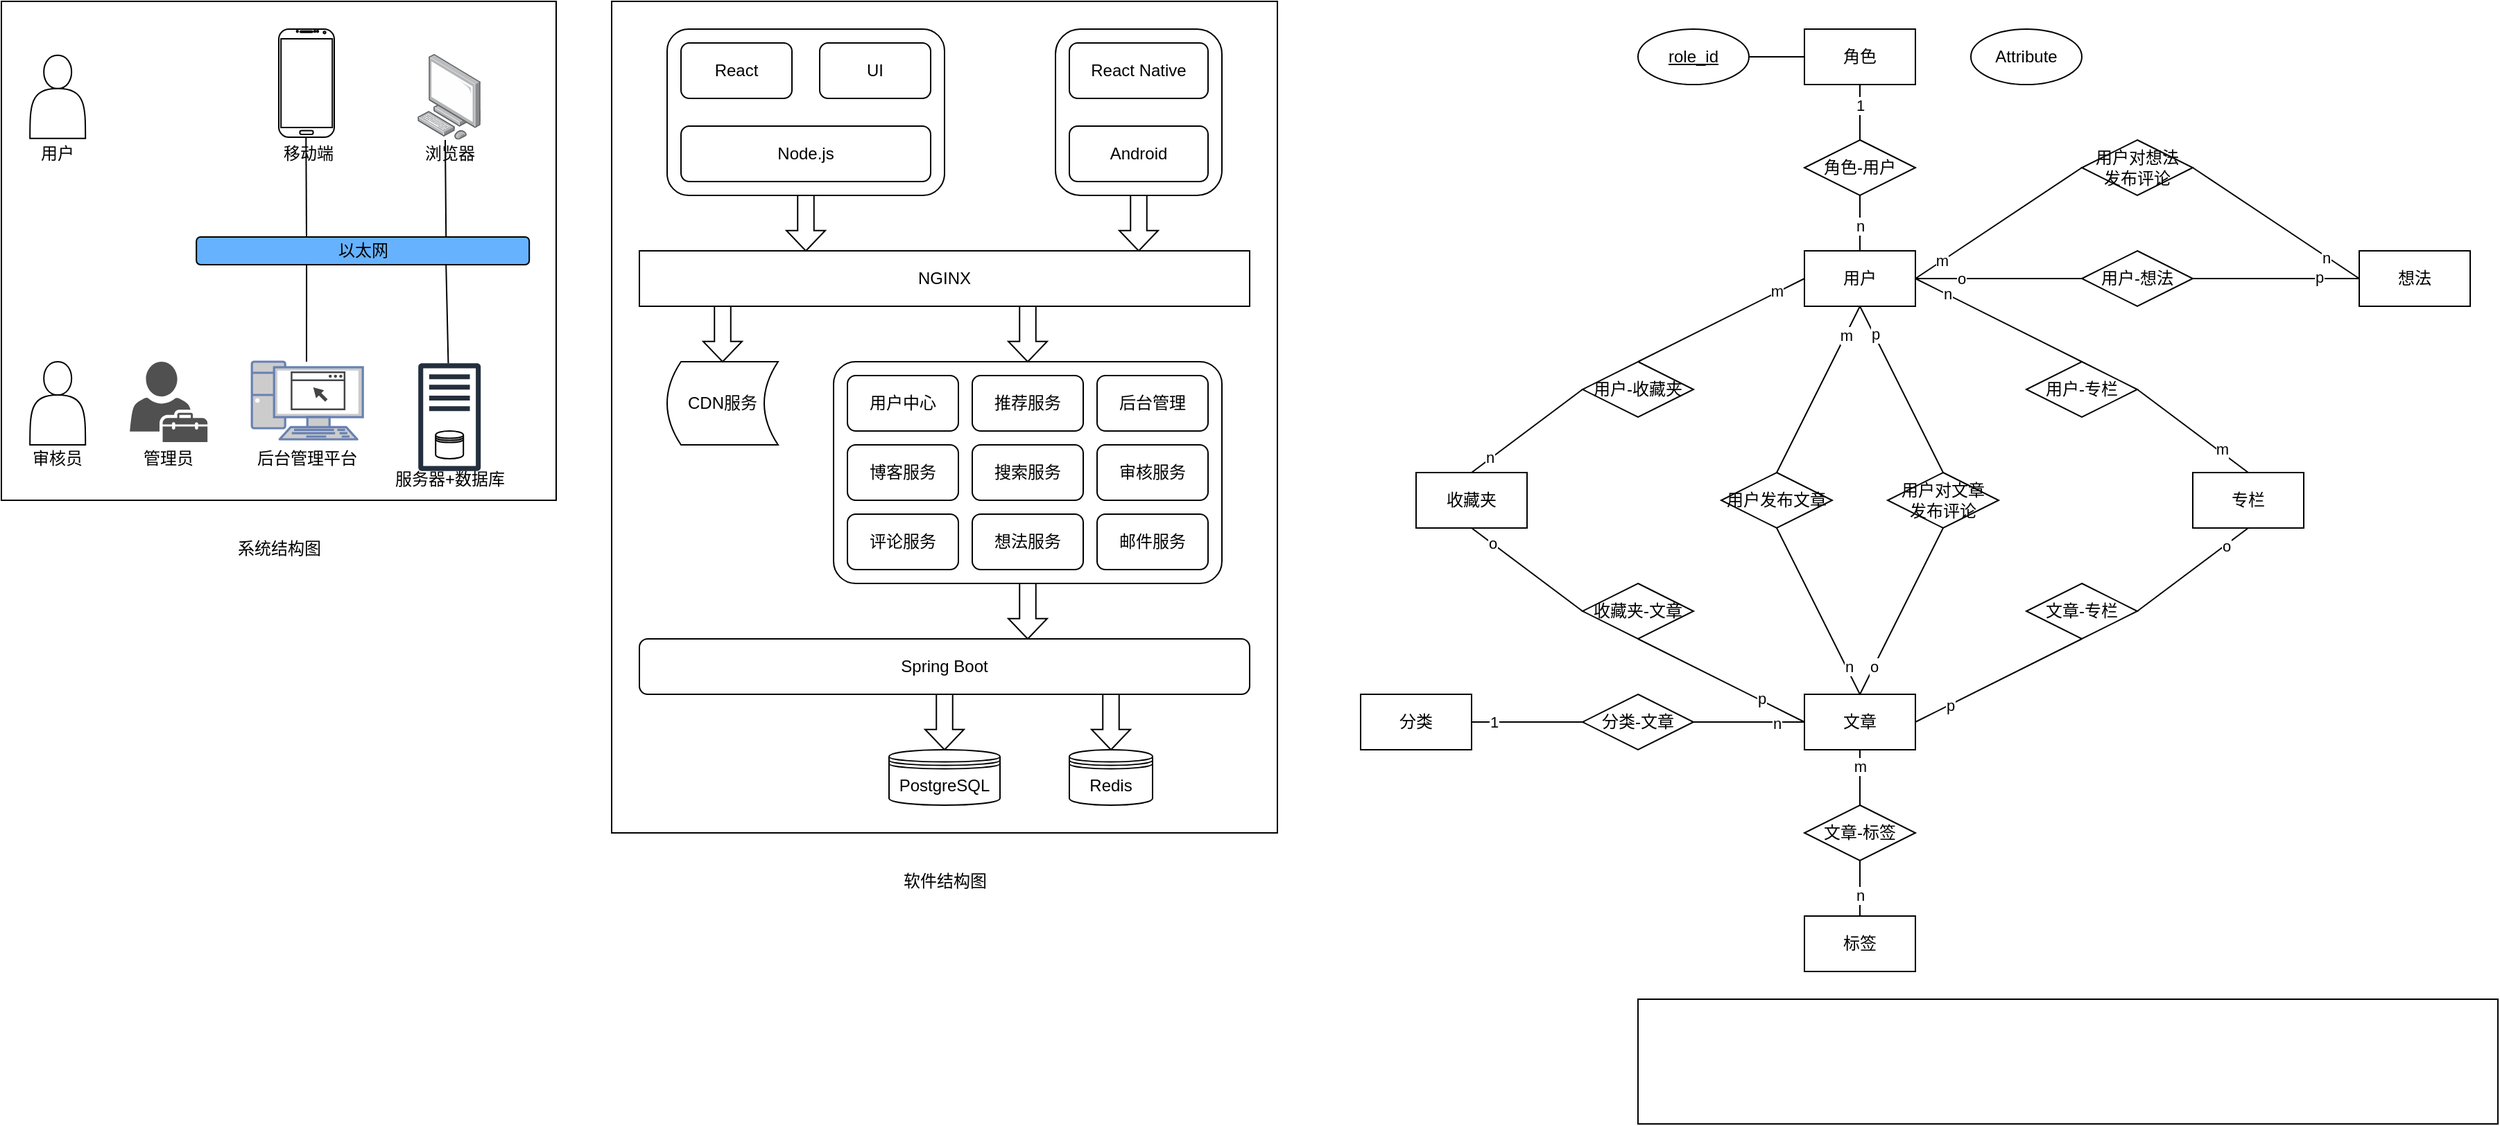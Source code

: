 <mxfile>
    <diagram id="JPK3xSyJdkqqFuRVdxUF" name="第 1 页">
        <mxGraphModel dx="2498" dy="1413" grid="1" gridSize="10" guides="1" tooltips="1" connect="1" arrows="1" fold="1" page="1" pageScale="1" pageWidth="2336" pageHeight="1654" math="0" shadow="0">
            <root>
                <mxCell id="0"/>
                <mxCell id="1" parent="0"/>
                <mxCell id="Ec7yxgRwWFOYjF2zc8Ci-130" value="" style="rounded=0;whiteSpace=wrap;html=1;" parent="1" vertex="1">
                    <mxGeometry x="1200" y="740" width="620" height="90" as="geometry"/>
                </mxCell>
                <mxCell id="5HUroehQx0A5oTwBQXGu-70" value="" style="rounded=0;whiteSpace=wrap;html=1;fillColor=#FFFFFF;" parent="1" vertex="1">
                    <mxGeometry x="460" y="20" width="480" height="600" as="geometry"/>
                </mxCell>
                <mxCell id="5HUroehQx0A5oTwBQXGu-59" value="" style="rounded=1;whiteSpace=wrap;html=1;fillColor=#FFFFFF;arcSize=13;" parent="1" vertex="1">
                    <mxGeometry x="500" y="40" width="200" height="120" as="geometry"/>
                </mxCell>
                <mxCell id="5HUroehQx0A5oTwBQXGu-58" value="" style="rounded=1;whiteSpace=wrap;html=1;fillColor=#FFFFFF;" parent="1" vertex="1">
                    <mxGeometry x="780" y="40" width="120" height="120" as="geometry"/>
                </mxCell>
                <mxCell id="5HUroehQx0A5oTwBQXGu-50" value="" style="rounded=1;whiteSpace=wrap;html=1;arcSize=10;" parent="1" vertex="1">
                    <mxGeometry x="620" y="280" width="280" height="160" as="geometry"/>
                </mxCell>
                <mxCell id="-D6vZ_c1LeDEMA8SyyxT-34" value="" style="rounded=0;whiteSpace=wrap;html=1;strokeColor=#000000;fillColor=#FFFFFF;" parent="1" vertex="1">
                    <mxGeometry x="20" y="20" width="400" height="360" as="geometry"/>
                </mxCell>
                <mxCell id="-D6vZ_c1LeDEMA8SyyxT-2" value="" style="shape=actor;whiteSpace=wrap;html=1;" parent="1" vertex="1">
                    <mxGeometry x="40.6" y="58.9" width="40" height="60" as="geometry"/>
                </mxCell>
                <mxCell id="-D6vZ_c1LeDEMA8SyyxT-12" value="" style="verticalLabelPosition=bottom;verticalAlign=top;html=1;shadow=0;dashed=0;strokeWidth=1;shape=mxgraph.android.phone2;strokeColor=#000000;aspect=fixed;" parent="1" vertex="1">
                    <mxGeometry x="220" y="40" width="40" height="78" as="geometry"/>
                </mxCell>
                <mxCell id="-D6vZ_c1LeDEMA8SyyxT-16" value="" style="group;aspect=fixed;" parent="1" vertex="1" connectable="0">
                    <mxGeometry x="200.6" y="280" width="80" height="55.99" as="geometry"/>
                </mxCell>
                <mxCell id="-D6vZ_c1LeDEMA8SyyxT-15" value="" style="fontColor=#0066CC;verticalAlign=top;verticalLabelPosition=bottom;labelPosition=center;align=center;html=1;outlineConnect=0;fillColor=#CCCCCC;strokeColor=#6881B3;gradientColor=none;gradientDirection=north;strokeWidth=2;shape=mxgraph.networks.pc;aspect=fixed;" parent="-D6vZ_c1LeDEMA8SyyxT-16" vertex="1">
                    <mxGeometry width="79.995" height="55.99" as="geometry"/>
                </mxCell>
                <mxCell id="-D6vZ_c1LeDEMA8SyyxT-14" value="" style="sketch=0;pointerEvents=1;shadow=0;dashed=0;html=1;strokeColor=none;fillColor=#434445;aspect=fixed;labelPosition=center;verticalLabelPosition=bottom;verticalAlign=top;align=center;outlineConnect=0;shape=mxgraph.vvd.web_browser;" parent="-D6vZ_c1LeDEMA8SyyxT-16" vertex="1">
                    <mxGeometry x="27.997" y="6.999" width="39.438" height="27.995" as="geometry"/>
                </mxCell>
                <mxCell id="-D6vZ_c1LeDEMA8SyyxT-17" value="" style="points=[];aspect=fixed;html=1;align=center;shadow=0;dashed=0;image;image=img/lib/allied_telesis/computer_and_terminals/Personal_Computer.svg;" parent="1" vertex="1">
                    <mxGeometry x="320" y="58" width="45.6" height="61.8" as="geometry"/>
                </mxCell>
                <mxCell id="-D6vZ_c1LeDEMA8SyyxT-18" value="以太网" style="rounded=1;whiteSpace=wrap;html=1;fillColor=#66B2FF;" parent="1" vertex="1">
                    <mxGeometry x="160.6" y="190" width="240" height="20" as="geometry"/>
                </mxCell>
                <mxCell id="-D6vZ_c1LeDEMA8SyyxT-19" value="" style="shape=actor;whiteSpace=wrap;html=1;" parent="1" vertex="1">
                    <mxGeometry x="40.6" y="280" width="40" height="60" as="geometry"/>
                </mxCell>
                <mxCell id="-D6vZ_c1LeDEMA8SyyxT-20" value="" style="sketch=0;pointerEvents=1;shadow=0;dashed=0;html=1;strokeColor=none;fillColor=#505050;labelPosition=center;verticalLabelPosition=bottom;verticalAlign=top;outlineConnect=0;align=center;shape=mxgraph.office.users.tenant_admin;" parent="1" vertex="1">
                    <mxGeometry x="112.6" y="280" width="56" height="58" as="geometry"/>
                </mxCell>
                <mxCell id="-D6vZ_c1LeDEMA8SyyxT-21" value="" style="group" parent="1" vertex="1" connectable="0">
                    <mxGeometry x="320.6" y="280" width="45" height="80" as="geometry"/>
                </mxCell>
                <mxCell id="-D6vZ_c1LeDEMA8SyyxT-10" value="" style="sketch=0;outlineConnect=0;fontColor=#232F3E;gradientColor=none;fillColor=#232F3D;strokeColor=none;dashed=0;verticalLabelPosition=bottom;verticalAlign=top;align=center;html=1;fontSize=12;fontStyle=0;pointerEvents=1;shape=mxgraph.aws4.traditional_server;" parent="-D6vZ_c1LeDEMA8SyyxT-21" vertex="1">
                    <mxGeometry width="45" height="80" as="geometry"/>
                </mxCell>
                <mxCell id="-D6vZ_c1LeDEMA8SyyxT-11" value="" style="shape=datastore;whiteSpace=wrap;html=1;" parent="-D6vZ_c1LeDEMA8SyyxT-21" vertex="1">
                    <mxGeometry x="12.5" y="50" width="20" height="20" as="geometry"/>
                </mxCell>
                <mxCell id="-D6vZ_c1LeDEMA8SyyxT-23" value="" style="endArrow=none;html=1;rounded=0;entryX=0.491;entryY=0.997;entryDx=0;entryDy=0;entryPerimeter=0;" parent="1" target="-D6vZ_c1LeDEMA8SyyxT-12" edge="1">
                    <mxGeometry width="50" height="50" relative="1" as="geometry">
                        <mxPoint x="240" y="190" as="sourcePoint"/>
                        <mxPoint x="280" y="150" as="targetPoint"/>
                    </mxGeometry>
                </mxCell>
                <mxCell id="-D6vZ_c1LeDEMA8SyyxT-24" value="" style="endArrow=none;html=1;rounded=0;entryX=0.75;entryY=0;entryDx=0;entryDy=0;" parent="1" target="-D6vZ_c1LeDEMA8SyyxT-18" edge="1">
                    <mxGeometry width="50" height="50" relative="1" as="geometry">
                        <mxPoint x="340" y="120" as="sourcePoint"/>
                        <mxPoint x="340" y="130" as="targetPoint"/>
                    </mxGeometry>
                </mxCell>
                <mxCell id="-D6vZ_c1LeDEMA8SyyxT-25" value="" style="endArrow=none;html=1;rounded=0;entryX=0.75;entryY=1;entryDx=0;entryDy=0;" parent="1" source="-D6vZ_c1LeDEMA8SyyxT-10" target="-D6vZ_c1LeDEMA8SyyxT-18" edge="1">
                    <mxGeometry width="50" height="50" relative="1" as="geometry">
                        <mxPoint x="310" y="290" as="sourcePoint"/>
                        <mxPoint x="360" y="240" as="targetPoint"/>
                    </mxGeometry>
                </mxCell>
                <mxCell id="-D6vZ_c1LeDEMA8SyyxT-26" value="" style="endArrow=none;html=1;rounded=0;entryX=0.331;entryY=1.005;entryDx=0;entryDy=0;entryPerimeter=0;" parent="1" target="-D6vZ_c1LeDEMA8SyyxT-18" edge="1">
                    <mxGeometry width="50" height="50" relative="1" as="geometry">
                        <mxPoint x="240" y="280" as="sourcePoint"/>
                        <mxPoint x="290" y="220" as="targetPoint"/>
                    </mxGeometry>
                </mxCell>
                <mxCell id="-D6vZ_c1LeDEMA8SyyxT-27" value="用户" style="text;html=1;align=center;verticalAlign=middle;resizable=0;points=[];autosize=1;strokeColor=none;fillColor=none;" parent="1" vertex="1">
                    <mxGeometry x="35" y="115" width="50" height="30" as="geometry"/>
                </mxCell>
                <mxCell id="-D6vZ_c1LeDEMA8SyyxT-28" value="移动端" style="text;html=1;align=center;verticalAlign=middle;resizable=0;points=[];autosize=1;strokeColor=none;fillColor=none;" parent="1" vertex="1">
                    <mxGeometry x="210.6" y="115" width="60" height="30" as="geometry"/>
                </mxCell>
                <mxCell id="-D6vZ_c1LeDEMA8SyyxT-29" value="浏览器" style="text;html=1;align=center;verticalAlign=middle;resizable=0;points=[];autosize=1;strokeColor=none;fillColor=none;" parent="1" vertex="1">
                    <mxGeometry x="312.8" y="115" width="60" height="30" as="geometry"/>
                </mxCell>
                <mxCell id="-D6vZ_c1LeDEMA8SyyxT-30" value="审核员" style="text;html=1;align=center;verticalAlign=middle;resizable=0;points=[];autosize=1;strokeColor=none;fillColor=none;" parent="1" vertex="1">
                    <mxGeometry x="30" y="335" width="60" height="30" as="geometry"/>
                </mxCell>
                <mxCell id="-D6vZ_c1LeDEMA8SyyxT-31" value="管理员" style="text;html=1;align=center;verticalAlign=middle;resizable=0;points=[];autosize=1;strokeColor=none;fillColor=none;" parent="1" vertex="1">
                    <mxGeometry x="110" y="335" width="60" height="30" as="geometry"/>
                </mxCell>
                <mxCell id="-D6vZ_c1LeDEMA8SyyxT-32" value="后台管理平台" style="text;html=1;align=center;verticalAlign=middle;resizable=0;points=[];autosize=1;strokeColor=none;fillColor=none;" parent="1" vertex="1">
                    <mxGeometry x="190" y="335" width="100" height="30" as="geometry"/>
                </mxCell>
                <mxCell id="-D6vZ_c1LeDEMA8SyyxT-33" value="服务器+数据库" style="text;html=1;align=center;verticalAlign=middle;resizable=0;points=[];autosize=1;strokeColor=none;fillColor=none;" parent="1" vertex="1">
                    <mxGeometry x="292.8" y="350" width="100" height="30" as="geometry"/>
                </mxCell>
                <mxCell id="5HUroehQx0A5oTwBQXGu-1" value="系统结构图" style="text;html=1;align=center;verticalAlign=middle;resizable=0;points=[];autosize=1;strokeColor=none;fillColor=none;" parent="1" vertex="1">
                    <mxGeometry x="180" y="400" width="80" height="30" as="geometry"/>
                </mxCell>
                <mxCell id="5HUroehQx0A5oTwBQXGu-30" value="PostgreSQL" style="shape=datastore;whiteSpace=wrap;html=1;" parent="1" vertex="1">
                    <mxGeometry x="660" y="560" width="80" height="40" as="geometry"/>
                </mxCell>
                <mxCell id="5HUroehQx0A5oTwBQXGu-31" value="Redis" style="shape=datastore;whiteSpace=wrap;html=1;" parent="1" vertex="1">
                    <mxGeometry x="790" y="560" width="60" height="40" as="geometry"/>
                </mxCell>
                <mxCell id="5HUroehQx0A5oTwBQXGu-40" value="邮件服务" style="rounded=1;whiteSpace=wrap;html=1;" parent="1" vertex="1">
                    <mxGeometry x="810" y="390" width="80" height="40" as="geometry"/>
                </mxCell>
                <mxCell id="5HUroehQx0A5oTwBQXGu-41" value="搜索服务" style="rounded=1;whiteSpace=wrap;html=1;" parent="1" vertex="1">
                    <mxGeometry x="720" y="340" width="80" height="40" as="geometry"/>
                </mxCell>
                <mxCell id="5HUroehQx0A5oTwBQXGu-42" value="评论服务" style="rounded=1;whiteSpace=wrap;html=1;" parent="1" vertex="1">
                    <mxGeometry x="630" y="390" width="80" height="40" as="geometry"/>
                </mxCell>
                <mxCell id="5HUroehQx0A5oTwBQXGu-43" value="博客服务" style="rounded=1;whiteSpace=wrap;html=1;" parent="1" vertex="1">
                    <mxGeometry x="630" y="340" width="80" height="40" as="geometry"/>
                </mxCell>
                <mxCell id="5HUroehQx0A5oTwBQXGu-44" value="用户中心" style="rounded=1;whiteSpace=wrap;html=1;" parent="1" vertex="1">
                    <mxGeometry x="630" y="290" width="80" height="40" as="geometry"/>
                </mxCell>
                <mxCell id="5HUroehQx0A5oTwBQXGu-46" value="想法服务" style="rounded=1;whiteSpace=wrap;html=1;" parent="1" vertex="1">
                    <mxGeometry x="720" y="390" width="80" height="40" as="geometry"/>
                </mxCell>
                <mxCell id="5HUroehQx0A5oTwBQXGu-47" value="推荐服务" style="rounded=1;whiteSpace=wrap;html=1;" parent="1" vertex="1">
                    <mxGeometry x="720" y="290" width="80" height="40" as="geometry"/>
                </mxCell>
                <mxCell id="5HUroehQx0A5oTwBQXGu-48" value="审核服务" style="rounded=1;whiteSpace=wrap;html=1;" parent="1" vertex="1">
                    <mxGeometry x="810" y="340" width="80" height="40" as="geometry"/>
                </mxCell>
                <mxCell id="5HUroehQx0A5oTwBQXGu-49" value="后台管理" style="rounded=1;whiteSpace=wrap;html=1;" parent="1" vertex="1">
                    <mxGeometry x="810" y="290" width="80" height="40" as="geometry"/>
                </mxCell>
                <mxCell id="5HUroehQx0A5oTwBQXGu-51" value="NGINX" style="rounded=0;whiteSpace=wrap;html=1;" parent="1" vertex="1">
                    <mxGeometry x="480" y="200" width="440" height="40" as="geometry"/>
                </mxCell>
                <mxCell id="5HUroehQx0A5oTwBQXGu-52" value="CDN服务" style="shape=dataStorage;whiteSpace=wrap;html=1;fixedSize=1;size=10;" parent="1" vertex="1">
                    <mxGeometry x="500" y="280" width="80" height="60" as="geometry"/>
                </mxCell>
                <mxCell id="5HUroehQx0A5oTwBQXGu-53" value="Node.js" style="rounded=1;whiteSpace=wrap;html=1;fillColor=#FFFFFF;" parent="1" vertex="1">
                    <mxGeometry x="510" y="110" width="180" height="40" as="geometry"/>
                </mxCell>
                <mxCell id="5HUroehQx0A5oTwBQXGu-54" value="React" style="rounded=1;whiteSpace=wrap;html=1;fillColor=#FFFFFF;" parent="1" vertex="1">
                    <mxGeometry x="510" y="50" width="80" height="40" as="geometry"/>
                </mxCell>
                <mxCell id="5HUroehQx0A5oTwBQXGu-55" value="UI" style="rounded=1;whiteSpace=wrap;html=1;fillColor=#FFFFFF;" parent="1" vertex="1">
                    <mxGeometry x="610" y="50" width="80" height="40" as="geometry"/>
                </mxCell>
                <mxCell id="5HUroehQx0A5oTwBQXGu-56" value="Android" style="rounded=1;whiteSpace=wrap;html=1;fillColor=#FFFFFF;" parent="1" vertex="1">
                    <mxGeometry x="790" y="110" width="100" height="40" as="geometry"/>
                </mxCell>
                <mxCell id="5HUroehQx0A5oTwBQXGu-57" value="React Native" style="rounded=1;whiteSpace=wrap;html=1;fillColor=#FFFFFF;" parent="1" vertex="1">
                    <mxGeometry x="790" y="50" width="100" height="40" as="geometry"/>
                </mxCell>
                <mxCell id="5HUroehQx0A5oTwBQXGu-60" value="Spring Boot" style="rounded=1;whiteSpace=wrap;html=1;fillColor=#FFFFFF;" parent="1" vertex="1">
                    <mxGeometry x="480" y="480" width="440" height="40" as="geometry"/>
                </mxCell>
                <mxCell id="5HUroehQx0A5oTwBQXGu-63" value="" style="html=1;shadow=0;dashed=0;align=center;verticalAlign=middle;shape=mxgraph.arrows2.arrow;dy=0.58;dx=14.61;direction=south;notch=0;fillColor=#FFFFFF;aspect=fixed;" parent="1" vertex="1">
                    <mxGeometry x="806" y="520" width="28" height="40" as="geometry"/>
                </mxCell>
                <mxCell id="5HUroehQx0A5oTwBQXGu-64" value="" style="html=1;shadow=0;dashed=0;align=center;verticalAlign=middle;shape=mxgraph.arrows2.arrow;dy=0.58;dx=14.61;direction=south;notch=0;fillColor=#FFFFFF;aspect=fixed;" parent="1" vertex="1">
                    <mxGeometry x="686" y="520" width="28" height="40" as="geometry"/>
                </mxCell>
                <mxCell id="5HUroehQx0A5oTwBQXGu-65" value="" style="html=1;shadow=0;dashed=0;align=center;verticalAlign=middle;shape=mxgraph.arrows2.arrow;dy=0.58;dx=14.61;direction=south;notch=0;fillColor=#FFFFFF;aspect=fixed;" parent="1" vertex="1">
                    <mxGeometry x="746" y="240" width="28" height="40" as="geometry"/>
                </mxCell>
                <mxCell id="5HUroehQx0A5oTwBQXGu-66" value="" style="html=1;shadow=0;dashed=0;align=center;verticalAlign=middle;shape=mxgraph.arrows2.arrow;dy=0.58;dx=14.61;direction=south;notch=0;fillColor=#FFFFFF;aspect=fixed;" parent="1" vertex="1">
                    <mxGeometry x="746" y="440" width="28" height="40" as="geometry"/>
                </mxCell>
                <mxCell id="5HUroehQx0A5oTwBQXGu-67" value="" style="html=1;shadow=0;dashed=0;align=center;verticalAlign=middle;shape=mxgraph.arrows2.arrow;dy=0.58;dx=14.61;direction=south;notch=0;fillColor=#FFFFFF;aspect=fixed;" parent="1" vertex="1">
                    <mxGeometry x="526" y="240" width="28" height="40" as="geometry"/>
                </mxCell>
                <mxCell id="5HUroehQx0A5oTwBQXGu-68" value="" style="html=1;shadow=0;dashed=0;align=center;verticalAlign=middle;shape=mxgraph.arrows2.arrow;dy=0.58;dx=14.61;direction=south;notch=0;fillColor=#FFFFFF;aspect=fixed;" parent="1" vertex="1">
                    <mxGeometry x="826" y="160" width="28" height="40" as="geometry"/>
                </mxCell>
                <mxCell id="5HUroehQx0A5oTwBQXGu-69" value="" style="html=1;shadow=0;dashed=0;align=center;verticalAlign=middle;shape=mxgraph.arrows2.arrow;dy=0.58;dx=14.61;direction=south;notch=0;fillColor=#FFFFFF;aspect=fixed;" parent="1" vertex="1">
                    <mxGeometry x="586" y="160" width="28" height="40" as="geometry"/>
                </mxCell>
                <mxCell id="NbBBP31yQYzkyexskssT-1" value="软件结构图" style="text;html=1;align=center;verticalAlign=middle;resizable=0;points=[];autosize=1;strokeColor=none;fillColor=none;" parent="1" vertex="1">
                    <mxGeometry x="660" y="640" width="80" height="30" as="geometry"/>
                </mxCell>
                <mxCell id="Ec7yxgRwWFOYjF2zc8Ci-16" value="用户" style="whiteSpace=wrap;html=1;align=center;" parent="1" vertex="1">
                    <mxGeometry x="1320" y="200" width="80" height="40" as="geometry"/>
                </mxCell>
                <mxCell id="Ec7yxgRwWFOYjF2zc8Ci-31" value="收藏夹" style="whiteSpace=wrap;html=1;align=center;" parent="1" vertex="1">
                    <mxGeometry x="1040" y="360" width="80" height="40" as="geometry"/>
                </mxCell>
                <mxCell id="Ec7yxgRwWFOYjF2zc8Ci-32" value="专栏" style="whiteSpace=wrap;html=1;align=center;" parent="1" vertex="1">
                    <mxGeometry x="1600" y="360" width="80" height="40" as="geometry"/>
                </mxCell>
                <mxCell id="Ec7yxgRwWFOYjF2zc8Ci-33" value="标签" style="whiteSpace=wrap;html=1;align=center;" parent="1" vertex="1">
                    <mxGeometry x="1320" y="680" width="80" height="40" as="geometry"/>
                </mxCell>
                <mxCell id="Ec7yxgRwWFOYjF2zc8Ci-34" value="分类" style="whiteSpace=wrap;html=1;align=center;" parent="1" vertex="1">
                    <mxGeometry x="1000" y="520" width="80" height="40" as="geometry"/>
                </mxCell>
                <mxCell id="Ec7yxgRwWFOYjF2zc8Ci-35" value="文章" style="whiteSpace=wrap;html=1;align=center;" parent="1" vertex="1">
                    <mxGeometry x="1320" y="520" width="80" height="40" as="geometry"/>
                </mxCell>
                <mxCell id="Ec7yxgRwWFOYjF2zc8Ci-36" value="想法" style="whiteSpace=wrap;html=1;align=center;" parent="1" vertex="1">
                    <mxGeometry x="1720" y="200" width="80" height="40" as="geometry"/>
                </mxCell>
                <mxCell id="Ec7yxgRwWFOYjF2zc8Ci-37" value="角色" style="whiteSpace=wrap;html=1;align=center;" parent="1" vertex="1">
                    <mxGeometry x="1320" y="40" width="80" height="40" as="geometry"/>
                </mxCell>
                <mxCell id="Ec7yxgRwWFOYjF2zc8Ci-38" value="角色-用户" style="shape=rhombus;perimeter=rhombusPerimeter;whiteSpace=wrap;html=1;align=center;" parent="1" vertex="1">
                    <mxGeometry x="1320" y="120" width="80" height="40" as="geometry"/>
                </mxCell>
                <mxCell id="Ec7yxgRwWFOYjF2zc8Ci-39" value="用户对想法&lt;br&gt;发布评论" style="shape=rhombus;perimeter=rhombusPerimeter;whiteSpace=wrap;html=1;align=center;" parent="1" vertex="1">
                    <mxGeometry x="1520" y="120" width="80" height="40" as="geometry"/>
                </mxCell>
                <mxCell id="Ec7yxgRwWFOYjF2zc8Ci-42" value="用户对文章&lt;br&gt;发布评论" style="shape=rhombus;perimeter=rhombusPerimeter;whiteSpace=wrap;html=1;align=center;" parent="1" vertex="1">
                    <mxGeometry x="1380" y="360" width="80" height="40" as="geometry"/>
                </mxCell>
                <mxCell id="Ec7yxgRwWFOYjF2zc8Ci-43" value="用户-专栏" style="shape=rhombus;perimeter=rhombusPerimeter;whiteSpace=wrap;html=1;align=center;" parent="1" vertex="1">
                    <mxGeometry x="1480" y="280" width="80" height="40" as="geometry"/>
                </mxCell>
                <mxCell id="Ec7yxgRwWFOYjF2zc8Ci-44" value="文章-专栏" style="shape=rhombus;perimeter=rhombusPerimeter;whiteSpace=wrap;html=1;align=center;" parent="1" vertex="1">
                    <mxGeometry x="1480" y="440" width="80" height="40" as="geometry"/>
                </mxCell>
                <mxCell id="Ec7yxgRwWFOYjF2zc8Ci-45" value="用户-想法" style="shape=rhombus;perimeter=rhombusPerimeter;whiteSpace=wrap;html=1;align=center;" parent="1" vertex="1">
                    <mxGeometry x="1520" y="200" width="80" height="40" as="geometry"/>
                </mxCell>
                <mxCell id="Ec7yxgRwWFOYjF2zc8Ci-46" value="用户发布文章" style="shape=rhombus;perimeter=rhombusPerimeter;whiteSpace=wrap;html=1;align=center;" parent="1" vertex="1">
                    <mxGeometry x="1260" y="360" width="80" height="40" as="geometry"/>
                </mxCell>
                <mxCell id="Ec7yxgRwWFOYjF2zc8Ci-47" value="收藏夹-文章" style="shape=rhombus;perimeter=rhombusPerimeter;whiteSpace=wrap;html=1;align=center;" parent="1" vertex="1">
                    <mxGeometry x="1160" y="440" width="80" height="40" as="geometry"/>
                </mxCell>
                <mxCell id="Ec7yxgRwWFOYjF2zc8Ci-48" value="用户-收藏夹" style="shape=rhombus;perimeter=rhombusPerimeter;whiteSpace=wrap;html=1;align=center;" parent="1" vertex="1">
                    <mxGeometry x="1160" y="280" width="80" height="40" as="geometry"/>
                </mxCell>
                <mxCell id="Ec7yxgRwWFOYjF2zc8Ci-49" value="文章-标签" style="shape=rhombus;perimeter=rhombusPerimeter;whiteSpace=wrap;html=1;align=center;" parent="1" vertex="1">
                    <mxGeometry x="1320" y="600" width="80" height="40" as="geometry"/>
                </mxCell>
                <mxCell id="Ec7yxgRwWFOYjF2zc8Ci-50" value="分类-文章" style="shape=rhombus;perimeter=rhombusPerimeter;whiteSpace=wrap;html=1;align=center;" parent="1" vertex="1">
                    <mxGeometry x="1160" y="520" width="80" height="40" as="geometry"/>
                </mxCell>
                <mxCell id="Ec7yxgRwWFOYjF2zc8Ci-82" value="" style="endArrow=none;html=1;rounded=1;entryX=0.5;entryY=1;entryDx=0;entryDy=0;exitX=0.5;exitY=0;exitDx=0;exitDy=0;" parent="1" source="Ec7yxgRwWFOYjF2zc8Ci-38" target="Ec7yxgRwWFOYjF2zc8Ci-37" edge="1">
                    <mxGeometry width="50" height="50" relative="1" as="geometry">
                        <mxPoint x="1340" y="140" as="sourcePoint"/>
                        <mxPoint x="1390" y="90" as="targetPoint"/>
                    </mxGeometry>
                </mxCell>
                <mxCell id="Ec7yxgRwWFOYjF2zc8Ci-86" value="1" style="edgeLabel;html=1;align=center;verticalAlign=middle;resizable=0;points=[];" parent="Ec7yxgRwWFOYjF2zc8Ci-82" vertex="1" connectable="0">
                    <mxGeometry x="0.267" relative="1" as="geometry">
                        <mxPoint as="offset"/>
                    </mxGeometry>
                </mxCell>
                <mxCell id="Ec7yxgRwWFOYjF2zc8Ci-83" value="" style="endArrow=none;html=1;rounded=1;exitX=0.5;exitY=0;exitDx=0;exitDy=0;entryX=0.5;entryY=1;entryDx=0;entryDy=0;" parent="1" source="Ec7yxgRwWFOYjF2zc8Ci-16" target="Ec7yxgRwWFOYjF2zc8Ci-38" edge="1">
                    <mxGeometry width="50" height="50" relative="1" as="geometry">
                        <mxPoint x="1340" y="180" as="sourcePoint"/>
                        <mxPoint x="1390" y="130" as="targetPoint"/>
                    </mxGeometry>
                </mxCell>
                <mxCell id="Ec7yxgRwWFOYjF2zc8Ci-87" value="n" style="edgeLabel;html=1;align=center;verticalAlign=middle;resizable=0;points=[];" parent="Ec7yxgRwWFOYjF2zc8Ci-83" vertex="1" connectable="0">
                    <mxGeometry x="-0.089" relative="1" as="geometry">
                        <mxPoint as="offset"/>
                    </mxGeometry>
                </mxCell>
                <mxCell id="Ec7yxgRwWFOYjF2zc8Ci-88" value="" style="endArrow=none;html=1;rounded=1;entryX=0.5;entryY=1;entryDx=0;entryDy=0;exitX=0.5;exitY=0;exitDx=0;exitDy=0;" parent="1" source="Ec7yxgRwWFOYjF2zc8Ci-49" target="Ec7yxgRwWFOYjF2zc8Ci-35" edge="1">
                    <mxGeometry width="50" height="50" relative="1" as="geometry">
                        <mxPoint x="1350" y="650" as="sourcePoint"/>
                        <mxPoint x="1400" y="600" as="targetPoint"/>
                    </mxGeometry>
                </mxCell>
                <mxCell id="Ec7yxgRwWFOYjF2zc8Ci-90" value="m" style="edgeLabel;html=1;align=center;verticalAlign=middle;resizable=0;points=[];" parent="Ec7yxgRwWFOYjF2zc8Ci-88" vertex="1" connectable="0">
                    <mxGeometry x="0.428" relative="1" as="geometry">
                        <mxPoint as="offset"/>
                    </mxGeometry>
                </mxCell>
                <mxCell id="Ec7yxgRwWFOYjF2zc8Ci-89" value="" style="endArrow=none;html=1;rounded=1;exitX=0.5;exitY=1;exitDx=0;exitDy=0;entryX=0.5;entryY=0;entryDx=0;entryDy=0;" parent="1" source="Ec7yxgRwWFOYjF2zc8Ci-49" target="Ec7yxgRwWFOYjF2zc8Ci-33" edge="1">
                    <mxGeometry width="50" height="50" relative="1" as="geometry">
                        <mxPoint x="1350" y="630" as="sourcePoint"/>
                        <mxPoint x="1400" y="580" as="targetPoint"/>
                    </mxGeometry>
                </mxCell>
                <mxCell id="Ec7yxgRwWFOYjF2zc8Ci-92" value="n" style="edgeLabel;html=1;align=center;verticalAlign=middle;resizable=0;points=[];" parent="Ec7yxgRwWFOYjF2zc8Ci-89" vertex="1" connectable="0">
                    <mxGeometry x="0.228" relative="1" as="geometry">
                        <mxPoint as="offset"/>
                    </mxGeometry>
                </mxCell>
                <mxCell id="Ec7yxgRwWFOYjF2zc8Ci-93" value="" style="endArrow=none;html=1;rounded=1;exitX=0.5;exitY=0;exitDx=0;exitDy=0;entryX=0;entryY=0.5;entryDx=0;entryDy=0;" parent="1" source="Ec7yxgRwWFOYjF2zc8Ci-31" target="Ec7yxgRwWFOYjF2zc8Ci-48" edge="1">
                    <mxGeometry width="50" height="50" relative="1" as="geometry">
                        <mxPoint x="1160" y="310" as="sourcePoint"/>
                        <mxPoint x="1160" y="330" as="targetPoint"/>
                    </mxGeometry>
                </mxCell>
                <mxCell id="Ec7yxgRwWFOYjF2zc8Ci-114" value="n" style="edgeLabel;html=1;align=center;verticalAlign=middle;resizable=0;points=[];" parent="Ec7yxgRwWFOYjF2zc8Ci-93" vertex="1" connectable="0">
                    <mxGeometry x="-0.661" y="1" relative="1" as="geometry">
                        <mxPoint as="offset"/>
                    </mxGeometry>
                </mxCell>
                <mxCell id="Ec7yxgRwWFOYjF2zc8Ci-94" value="" style="endArrow=none;html=1;rounded=1;entryX=0.5;entryY=0;entryDx=0;entryDy=0;exitX=0;exitY=0.5;exitDx=0;exitDy=0;" parent="1" source="Ec7yxgRwWFOYjF2zc8Ci-16" target="Ec7yxgRwWFOYjF2zc8Ci-48" edge="1">
                    <mxGeometry width="50" height="50" relative="1" as="geometry">
                        <mxPoint x="1250" y="250" as="sourcePoint"/>
                        <mxPoint x="1180" y="280" as="targetPoint"/>
                    </mxGeometry>
                </mxCell>
                <mxCell id="Ec7yxgRwWFOYjF2zc8Ci-115" value="m" style="edgeLabel;html=1;align=center;verticalAlign=middle;resizable=0;points=[];" parent="Ec7yxgRwWFOYjF2zc8Ci-94" vertex="1" connectable="0">
                    <mxGeometry x="-0.666" y="-1" relative="1" as="geometry">
                        <mxPoint as="offset"/>
                    </mxGeometry>
                </mxCell>
                <mxCell id="Ec7yxgRwWFOYjF2zc8Ci-95" value="" style="endArrow=none;html=1;rounded=1;exitX=0.5;exitY=1;exitDx=0;exitDy=0;entryX=0;entryY=0.5;entryDx=0;entryDy=0;" parent="1" source="Ec7yxgRwWFOYjF2zc8Ci-31" target="Ec7yxgRwWFOYjF2zc8Ci-47" edge="1">
                    <mxGeometry width="50" height="50" relative="1" as="geometry">
                        <mxPoint x="1160" y="450" as="sourcePoint"/>
                        <mxPoint x="1210" y="400" as="targetPoint"/>
                    </mxGeometry>
                </mxCell>
                <mxCell id="Ec7yxgRwWFOYjF2zc8Ci-116" value="o" style="edgeLabel;html=1;align=center;verticalAlign=middle;resizable=0;points=[];" parent="Ec7yxgRwWFOYjF2zc8Ci-95" vertex="1" connectable="0">
                    <mxGeometry x="-0.627" relative="1" as="geometry">
                        <mxPoint as="offset"/>
                    </mxGeometry>
                </mxCell>
                <mxCell id="Ec7yxgRwWFOYjF2zc8Ci-96" value="" style="endArrow=none;html=1;rounded=1;exitX=0.5;exitY=1;exitDx=0;exitDy=0;entryX=0;entryY=0.5;entryDx=0;entryDy=0;" parent="1" source="Ec7yxgRwWFOYjF2zc8Ci-47" target="Ec7yxgRwWFOYjF2zc8Ci-35" edge="1">
                    <mxGeometry width="50" height="50" relative="1" as="geometry">
                        <mxPoint x="1160" y="450" as="sourcePoint"/>
                        <mxPoint x="1210" y="400" as="targetPoint"/>
                    </mxGeometry>
                </mxCell>
                <mxCell id="Ec7yxgRwWFOYjF2zc8Ci-117" value="p" style="edgeLabel;html=1;align=center;verticalAlign=middle;resizable=0;points=[];" parent="Ec7yxgRwWFOYjF2zc8Ci-96" vertex="1" connectable="0">
                    <mxGeometry x="0.47" y="1" relative="1" as="geometry">
                        <mxPoint as="offset"/>
                    </mxGeometry>
                </mxCell>
                <mxCell id="Ec7yxgRwWFOYjF2zc8Ci-97" value="" style="endArrow=none;html=1;rounded=1;exitX=1;exitY=0.5;exitDx=0;exitDy=0;entryX=0;entryY=0.5;entryDx=0;entryDy=0;" parent="1" source="Ec7yxgRwWFOYjF2zc8Ci-34" target="Ec7yxgRwWFOYjF2zc8Ci-50" edge="1">
                    <mxGeometry width="50" height="50" relative="1" as="geometry">
                        <mxPoint x="1130" y="560" as="sourcePoint"/>
                        <mxPoint x="1180" y="510" as="targetPoint"/>
                    </mxGeometry>
                </mxCell>
                <mxCell id="Ec7yxgRwWFOYjF2zc8Ci-100" value="1" style="edgeLabel;html=1;align=center;verticalAlign=middle;resizable=0;points=[];" parent="Ec7yxgRwWFOYjF2zc8Ci-97" vertex="1" connectable="0">
                    <mxGeometry x="-0.615" relative="1" as="geometry">
                        <mxPoint as="offset"/>
                    </mxGeometry>
                </mxCell>
                <mxCell id="Ec7yxgRwWFOYjF2zc8Ci-98" value="" style="endArrow=none;html=1;rounded=1;exitX=1;exitY=0.5;exitDx=0;exitDy=0;entryX=0;entryY=0.5;entryDx=0;entryDy=0;" parent="1" source="Ec7yxgRwWFOYjF2zc8Ci-50" target="Ec7yxgRwWFOYjF2zc8Ci-35" edge="1">
                    <mxGeometry width="50" height="50" relative="1" as="geometry">
                        <mxPoint x="1230" y="540" as="sourcePoint"/>
                        <mxPoint x="1280" y="490" as="targetPoint"/>
                    </mxGeometry>
                </mxCell>
                <mxCell id="Ec7yxgRwWFOYjF2zc8Ci-101" value="n" style="edgeLabel;html=1;align=center;verticalAlign=middle;resizable=0;points=[];" parent="Ec7yxgRwWFOYjF2zc8Ci-98" vertex="1" connectable="0">
                    <mxGeometry x="0.503" y="-1" relative="1" as="geometry">
                        <mxPoint as="offset"/>
                    </mxGeometry>
                </mxCell>
                <mxCell id="Ec7yxgRwWFOYjF2zc8Ci-102" value="" style="endArrow=none;html=1;rounded=1;exitX=1;exitY=0.5;exitDx=0;exitDy=0;entryX=0.5;entryY=0;entryDx=0;entryDy=0;" parent="1" source="Ec7yxgRwWFOYjF2zc8Ci-16" target="Ec7yxgRwWFOYjF2zc8Ci-43" edge="1">
                    <mxGeometry width="50" height="50" relative="1" as="geometry">
                        <mxPoint x="1450" y="350" as="sourcePoint"/>
                        <mxPoint x="1500" y="300" as="targetPoint"/>
                    </mxGeometry>
                </mxCell>
                <mxCell id="Ec7yxgRwWFOYjF2zc8Ci-118" value="n" style="edgeLabel;html=1;align=center;verticalAlign=middle;resizable=0;points=[];" parent="Ec7yxgRwWFOYjF2zc8Ci-102" vertex="1" connectable="0">
                    <mxGeometry x="-0.628" y="1" relative="1" as="geometry">
                        <mxPoint as="offset"/>
                    </mxGeometry>
                </mxCell>
                <mxCell id="Ec7yxgRwWFOYjF2zc8Ci-103" value="" style="endArrow=none;html=1;rounded=1;exitX=1;exitY=0.5;exitDx=0;exitDy=0;entryX=0.5;entryY=0;entryDx=0;entryDy=0;" parent="1" source="Ec7yxgRwWFOYjF2zc8Ci-43" target="Ec7yxgRwWFOYjF2zc8Ci-32" edge="1">
                    <mxGeometry width="50" height="50" relative="1" as="geometry">
                        <mxPoint x="1450" y="350" as="sourcePoint"/>
                        <mxPoint x="1500" y="300" as="targetPoint"/>
                    </mxGeometry>
                </mxCell>
                <mxCell id="Ec7yxgRwWFOYjF2zc8Ci-119" value="m" style="edgeLabel;html=1;align=center;verticalAlign=middle;resizable=0;points=[];" parent="Ec7yxgRwWFOYjF2zc8Ci-103" vertex="1" connectable="0">
                    <mxGeometry x="0.476" y="2" relative="1" as="geometry">
                        <mxPoint as="offset"/>
                    </mxGeometry>
                </mxCell>
                <mxCell id="Ec7yxgRwWFOYjF2zc8Ci-104" value="" style="endArrow=none;html=1;rounded=1;exitX=1;exitY=0.5;exitDx=0;exitDy=0;entryX=0.5;entryY=1;entryDx=0;entryDy=0;" parent="1" source="Ec7yxgRwWFOYjF2zc8Ci-44" target="Ec7yxgRwWFOYjF2zc8Ci-32" edge="1">
                    <mxGeometry width="50" height="50" relative="1" as="geometry">
                        <mxPoint x="1450" y="350" as="sourcePoint"/>
                        <mxPoint x="1500" y="300" as="targetPoint"/>
                    </mxGeometry>
                </mxCell>
                <mxCell id="Ec7yxgRwWFOYjF2zc8Ci-120" value="o" style="edgeLabel;html=1;align=center;verticalAlign=middle;resizable=0;points=[];" parent="Ec7yxgRwWFOYjF2zc8Ci-104" vertex="1" connectable="0">
                    <mxGeometry x="0.587" y="-1" relative="1" as="geometry">
                        <mxPoint as="offset"/>
                    </mxGeometry>
                </mxCell>
                <mxCell id="Ec7yxgRwWFOYjF2zc8Ci-105" value="" style="endArrow=none;html=1;rounded=1;exitX=1;exitY=0.5;exitDx=0;exitDy=0;entryX=0.5;entryY=1;entryDx=0;entryDy=0;" parent="1" source="Ec7yxgRwWFOYjF2zc8Ci-35" target="Ec7yxgRwWFOYjF2zc8Ci-44" edge="1">
                    <mxGeometry width="50" height="50" relative="1" as="geometry">
                        <mxPoint x="1420" y="530" as="sourcePoint"/>
                        <mxPoint x="1470" y="480" as="targetPoint"/>
                    </mxGeometry>
                </mxCell>
                <mxCell id="Ec7yxgRwWFOYjF2zc8Ci-121" value="p" style="edgeLabel;html=1;align=center;verticalAlign=middle;resizable=0;points=[];" parent="Ec7yxgRwWFOYjF2zc8Ci-105" vertex="1" connectable="0">
                    <mxGeometry x="-0.59" relative="1" as="geometry">
                        <mxPoint as="offset"/>
                    </mxGeometry>
                </mxCell>
                <mxCell id="Ec7yxgRwWFOYjF2zc8Ci-106" value="" style="endArrow=none;html=1;rounded=1;exitX=1;exitY=0.5;exitDx=0;exitDy=0;entryX=0;entryY=0.5;entryDx=0;entryDy=0;" parent="1" source="Ec7yxgRwWFOYjF2zc8Ci-45" target="Ec7yxgRwWFOYjF2zc8Ci-36" edge="1">
                    <mxGeometry width="50" height="50" relative="1" as="geometry">
                        <mxPoint x="1500" y="210" as="sourcePoint"/>
                        <mxPoint x="1550" y="160" as="targetPoint"/>
                    </mxGeometry>
                </mxCell>
                <mxCell id="Ec7yxgRwWFOYjF2zc8Ci-129" value="p" style="edgeLabel;html=1;align=center;verticalAlign=middle;resizable=0;points=[];" parent="Ec7yxgRwWFOYjF2zc8Ci-106" vertex="1" connectable="0">
                    <mxGeometry x="0.505" y="1" relative="1" as="geometry">
                        <mxPoint as="offset"/>
                    </mxGeometry>
                </mxCell>
                <mxCell id="Ec7yxgRwWFOYjF2zc8Ci-107" value="" style="endArrow=none;html=1;rounded=1;exitX=1;exitY=0.5;exitDx=0;exitDy=0;entryX=0;entryY=0.5;entryDx=0;entryDy=0;" parent="1" source="Ec7yxgRwWFOYjF2zc8Ci-16" target="Ec7yxgRwWFOYjF2zc8Ci-45" edge="1">
                    <mxGeometry width="50" height="50" relative="1" as="geometry">
                        <mxPoint x="1430" y="210" as="sourcePoint"/>
                        <mxPoint x="1480" y="160" as="targetPoint"/>
                    </mxGeometry>
                </mxCell>
                <mxCell id="Ec7yxgRwWFOYjF2zc8Ci-127" value="o" style="edgeLabel;html=1;align=center;verticalAlign=middle;resizable=0;points=[];" parent="Ec7yxgRwWFOYjF2zc8Ci-107" vertex="1" connectable="0">
                    <mxGeometry x="-0.458" relative="1" as="geometry">
                        <mxPoint as="offset"/>
                    </mxGeometry>
                </mxCell>
                <mxCell id="Ec7yxgRwWFOYjF2zc8Ci-108" value="" style="endArrow=none;html=1;rounded=1;entryX=1;entryY=0.5;entryDx=0;entryDy=0;exitX=0;exitY=0.5;exitDx=0;exitDy=0;" parent="1" source="Ec7yxgRwWFOYjF2zc8Ci-36" target="Ec7yxgRwWFOYjF2zc8Ci-39" edge="1">
                    <mxGeometry width="50" height="50" relative="1" as="geometry">
                        <mxPoint x="1630" y="190" as="sourcePoint"/>
                        <mxPoint x="1680" y="140" as="targetPoint"/>
                    </mxGeometry>
                </mxCell>
                <mxCell id="Ec7yxgRwWFOYjF2zc8Ci-128" value="n" style="edgeLabel;html=1;align=center;verticalAlign=middle;resizable=0;points=[];" parent="Ec7yxgRwWFOYjF2zc8Ci-108" vertex="1" connectable="0">
                    <mxGeometry x="-0.602" y="1" relative="1" as="geometry">
                        <mxPoint as="offset"/>
                    </mxGeometry>
                </mxCell>
                <mxCell id="Ec7yxgRwWFOYjF2zc8Ci-109" value="" style="endArrow=none;html=1;rounded=1;exitX=1;exitY=0.5;exitDx=0;exitDy=0;entryX=0;entryY=0.5;entryDx=0;entryDy=0;" parent="1" source="Ec7yxgRwWFOYjF2zc8Ci-16" target="Ec7yxgRwWFOYjF2zc8Ci-39" edge="1">
                    <mxGeometry width="50" height="50" relative="1" as="geometry">
                        <mxPoint x="1490" y="190" as="sourcePoint"/>
                        <mxPoint x="1540" y="140" as="targetPoint"/>
                    </mxGeometry>
                </mxCell>
                <mxCell id="Ec7yxgRwWFOYjF2zc8Ci-126" value="m" style="edgeLabel;html=1;align=center;verticalAlign=middle;resizable=0;points=[];" parent="Ec7yxgRwWFOYjF2zc8Ci-109" vertex="1" connectable="0">
                    <mxGeometry x="-0.679" relative="1" as="geometry">
                        <mxPoint as="offset"/>
                    </mxGeometry>
                </mxCell>
                <mxCell id="Ec7yxgRwWFOYjF2zc8Ci-110" value="" style="endArrow=none;html=1;rounded=1;entryX=0.5;entryY=1;entryDx=0;entryDy=0;exitX=0.5;exitY=0;exitDx=0;exitDy=0;" parent="1" source="Ec7yxgRwWFOYjF2zc8Ci-35" target="Ec7yxgRwWFOYjF2zc8Ci-46" edge="1">
                    <mxGeometry width="50" height="50" relative="1" as="geometry">
                        <mxPoint x="1250" y="480" as="sourcePoint"/>
                        <mxPoint x="1300" y="430" as="targetPoint"/>
                    </mxGeometry>
                </mxCell>
                <mxCell id="Ec7yxgRwWFOYjF2zc8Ci-123" value="n" style="edgeLabel;html=1;align=center;verticalAlign=middle;resizable=0;points=[];" parent="Ec7yxgRwWFOYjF2zc8Ci-110" vertex="1" connectable="0">
                    <mxGeometry x="-0.675" y="-2" relative="1" as="geometry">
                        <mxPoint as="offset"/>
                    </mxGeometry>
                </mxCell>
                <mxCell id="Ec7yxgRwWFOYjF2zc8Ci-111" value="" style="endArrow=none;html=1;rounded=1;entryX=0.5;entryY=1;entryDx=0;entryDy=0;exitX=0.5;exitY=0;exitDx=0;exitDy=0;" parent="1" source="Ec7yxgRwWFOYjF2zc8Ci-42" target="Ec7yxgRwWFOYjF2zc8Ci-16" edge="1">
                    <mxGeometry width="50" height="50" relative="1" as="geometry">
                        <mxPoint x="1390" y="338" as="sourcePoint"/>
                        <mxPoint x="1440" y="288" as="targetPoint"/>
                    </mxGeometry>
                </mxCell>
                <mxCell id="Ec7yxgRwWFOYjF2zc8Ci-125" value="p" style="edgeLabel;html=1;align=center;verticalAlign=middle;resizable=0;points=[];" parent="Ec7yxgRwWFOYjF2zc8Ci-111" vertex="1" connectable="0">
                    <mxGeometry x="0.615" y="-2" relative="1" as="geometry">
                        <mxPoint x="-3" y="-2" as="offset"/>
                    </mxGeometry>
                </mxCell>
                <mxCell id="Ec7yxgRwWFOYjF2zc8Ci-112" value="" style="endArrow=none;html=1;rounded=1;exitX=0.5;exitY=0;exitDx=0;exitDy=0;entryX=0.5;entryY=1;entryDx=0;entryDy=0;" parent="1" source="Ec7yxgRwWFOYjF2zc8Ci-35" target="Ec7yxgRwWFOYjF2zc8Ci-42" edge="1">
                    <mxGeometry width="50" height="50" relative="1" as="geometry">
                        <mxPoint x="1390" y="485" as="sourcePoint"/>
                        <mxPoint x="1440" y="435" as="targetPoint"/>
                    </mxGeometry>
                </mxCell>
                <mxCell id="Ec7yxgRwWFOYjF2zc8Ci-124" value="o" style="edgeLabel;html=1;align=center;verticalAlign=middle;resizable=0;points=[];" parent="Ec7yxgRwWFOYjF2zc8Ci-112" vertex="1" connectable="0">
                    <mxGeometry x="-0.627" relative="1" as="geometry">
                        <mxPoint x="-1" y="2" as="offset"/>
                    </mxGeometry>
                </mxCell>
                <mxCell id="Ec7yxgRwWFOYjF2zc8Ci-113" value="" style="endArrow=none;html=1;rounded=1;entryX=0.5;entryY=1;entryDx=0;entryDy=0;exitX=0.5;exitY=0;exitDx=0;exitDy=0;" parent="1" source="Ec7yxgRwWFOYjF2zc8Ci-46" target="Ec7yxgRwWFOYjF2zc8Ci-16" edge="1">
                    <mxGeometry width="50" height="50" relative="1" as="geometry">
                        <mxPoint x="1270" y="340" as="sourcePoint"/>
                        <mxPoint x="1320" y="290" as="targetPoint"/>
                    </mxGeometry>
                </mxCell>
                <mxCell id="Ec7yxgRwWFOYjF2zc8Ci-122" value="m" style="edgeLabel;html=1;align=center;verticalAlign=middle;resizable=0;points=[];" parent="Ec7yxgRwWFOYjF2zc8Ci-113" vertex="1" connectable="0">
                    <mxGeometry x="0.66" relative="1" as="geometry">
                        <mxPoint as="offset"/>
                    </mxGeometry>
                </mxCell>
                <mxCell id="2" value="Attribute" style="ellipse;whiteSpace=wrap;html=1;align=center;" vertex="1" parent="1">
                    <mxGeometry x="1440" y="40" width="80" height="40" as="geometry"/>
                </mxCell>
                <mxCell id="3" value="role_id" style="ellipse;whiteSpace=wrap;html=1;align=center;fontStyle=4;" vertex="1" parent="1">
                    <mxGeometry x="1200" y="40" width="80" height="40" as="geometry"/>
                </mxCell>
                <mxCell id="4" value="" style="endArrow=none;html=1;exitX=1;exitY=0.5;exitDx=0;exitDy=0;entryX=0;entryY=0.5;entryDx=0;entryDy=0;" edge="1" parent="1" source="3" target="Ec7yxgRwWFOYjF2zc8Ci-37">
                    <mxGeometry width="50" height="50" relative="1" as="geometry">
                        <mxPoint x="1260" y="119.8" as="sourcePoint"/>
                        <mxPoint x="1310" y="69.8" as="targetPoint"/>
                    </mxGeometry>
                </mxCell>
            </root>
        </mxGraphModel>
    </diagram>
</mxfile>